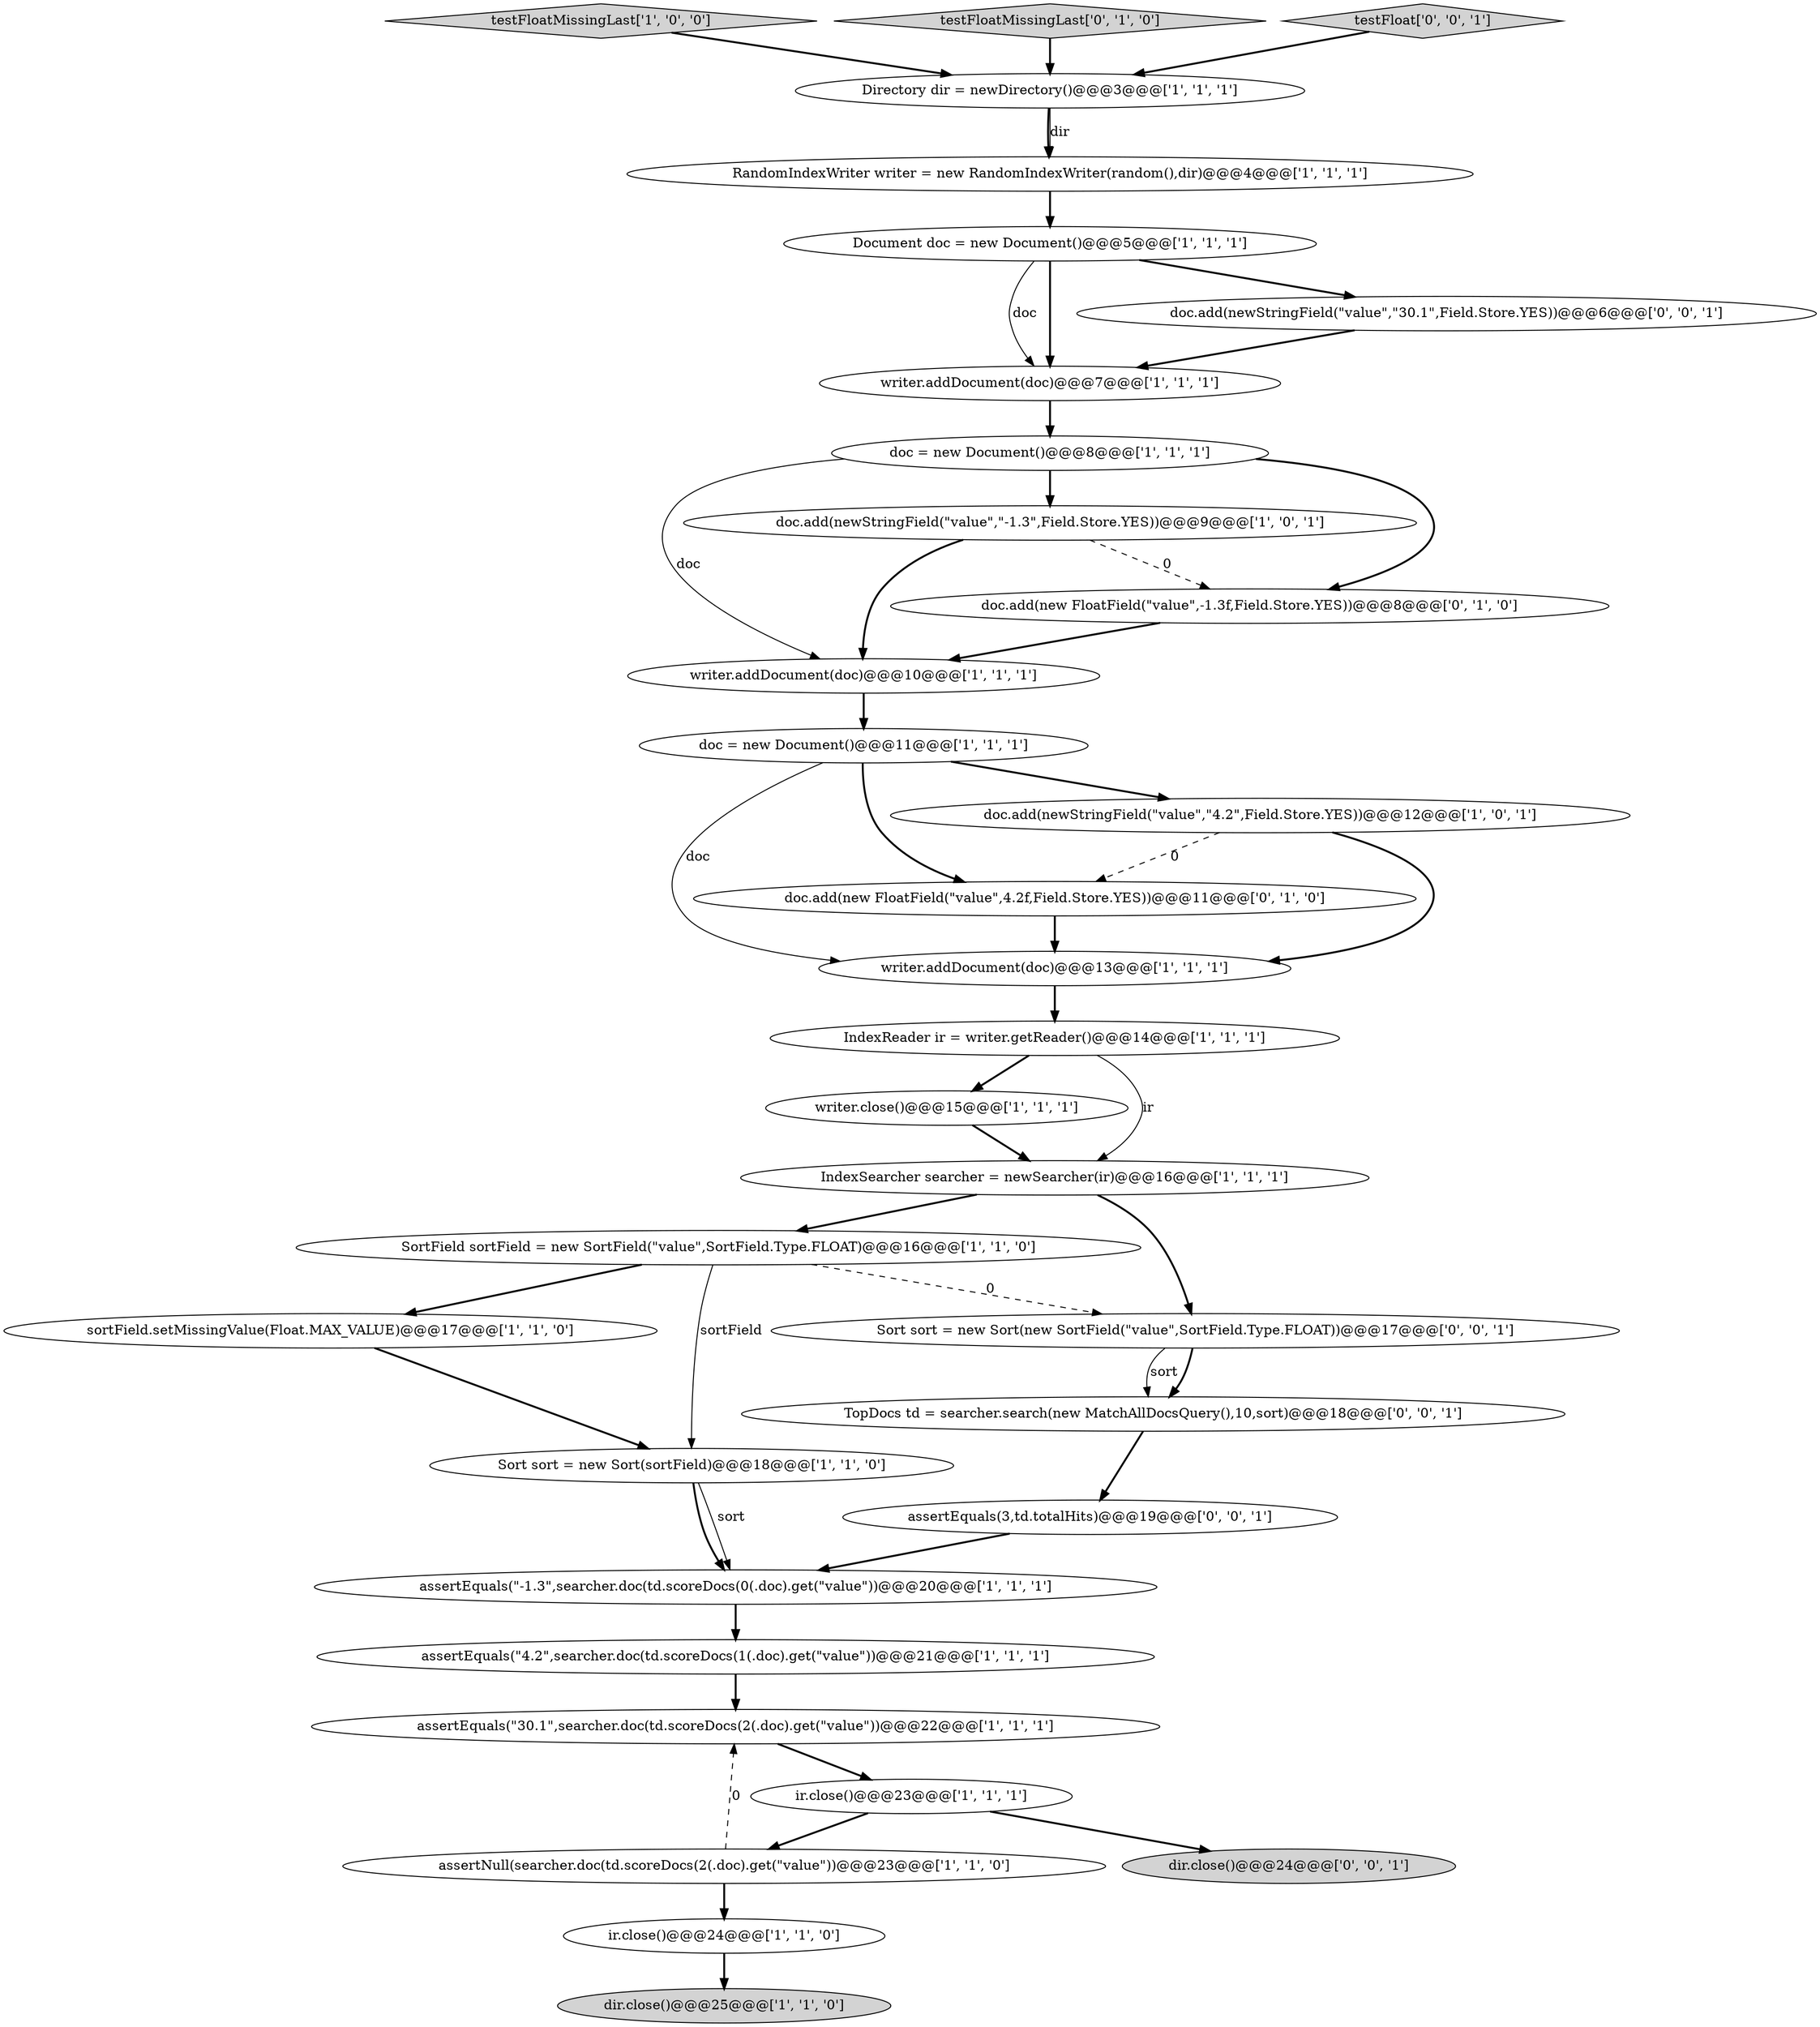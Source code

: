 digraph {
4 [style = filled, label = "writer.addDocument(doc)@@@10@@@['1', '1', '1']", fillcolor = white, shape = ellipse image = "AAA0AAABBB1BBB"];
7 [style = filled, label = "writer.addDocument(doc)@@@7@@@['1', '1', '1']", fillcolor = white, shape = ellipse image = "AAA0AAABBB1BBB"];
6 [style = filled, label = "assertNull(searcher.doc(td.scoreDocs(2(.doc).get(\"value\"))@@@23@@@['1', '1', '0']", fillcolor = white, shape = ellipse image = "AAA0AAABBB1BBB"];
11 [style = filled, label = "Sort sort = new Sort(sortField)@@@18@@@['1', '1', '0']", fillcolor = white, shape = ellipse image = "AAA0AAABBB1BBB"];
21 [style = filled, label = "SortField sortField = new SortField(\"value\",SortField.Type.FLOAT)@@@16@@@['1', '1', '0']", fillcolor = white, shape = ellipse image = "AAA0AAABBB1BBB"];
32 [style = filled, label = "TopDocs td = searcher.search(new MatchAllDocsQuery(),10,sort)@@@18@@@['0', '0', '1']", fillcolor = white, shape = ellipse image = "AAA0AAABBB3BBB"];
26 [style = filled, label = "doc.add(new FloatField(\"value\",4.2f,Field.Store.YES))@@@11@@@['0', '1', '0']", fillcolor = white, shape = ellipse image = "AAA1AAABBB2BBB"];
16 [style = filled, label = "testFloatMissingLast['1', '0', '0']", fillcolor = lightgray, shape = diamond image = "AAA0AAABBB1BBB"];
19 [style = filled, label = "RandomIndexWriter writer = new RandomIndexWriter(random(),dir)@@@4@@@['1', '1', '1']", fillcolor = white, shape = ellipse image = "AAA0AAABBB1BBB"];
1 [style = filled, label = "IndexReader ir = writer.getReader()@@@14@@@['1', '1', '1']", fillcolor = white, shape = ellipse image = "AAA0AAABBB1BBB"];
30 [style = filled, label = "doc.add(newStringField(\"value\",\"30.1\",Field.Store.YES))@@@6@@@['0', '0', '1']", fillcolor = white, shape = ellipse image = "AAA0AAABBB3BBB"];
8 [style = filled, label = "assertEquals(\"4.2\",searcher.doc(td.scoreDocs(1(.doc).get(\"value\"))@@@21@@@['1', '1', '1']", fillcolor = white, shape = ellipse image = "AAA0AAABBB1BBB"];
17 [style = filled, label = "assertEquals(\"-1.3\",searcher.doc(td.scoreDocs(0(.doc).get(\"value\"))@@@20@@@['1', '1', '1']", fillcolor = white, shape = ellipse image = "AAA0AAABBB1BBB"];
14 [style = filled, label = "writer.close()@@@15@@@['1', '1', '1']", fillcolor = white, shape = ellipse image = "AAA0AAABBB1BBB"];
20 [style = filled, label = "IndexSearcher searcher = newSearcher(ir)@@@16@@@['1', '1', '1']", fillcolor = white, shape = ellipse image = "AAA0AAABBB1BBB"];
2 [style = filled, label = "Document doc = new Document()@@@5@@@['1', '1', '1']", fillcolor = white, shape = ellipse image = "AAA0AAABBB1BBB"];
5 [style = filled, label = "doc.add(newStringField(\"value\",\"-1.3\",Field.Store.YES))@@@9@@@['1', '0', '1']", fillcolor = white, shape = ellipse image = "AAA0AAABBB1BBB"];
24 [style = filled, label = "doc.add(new FloatField(\"value\",-1.3f,Field.Store.YES))@@@8@@@['0', '1', '0']", fillcolor = white, shape = ellipse image = "AAA1AAABBB2BBB"];
28 [style = filled, label = "dir.close()@@@24@@@['0', '0', '1']", fillcolor = lightgray, shape = ellipse image = "AAA0AAABBB3BBB"];
18 [style = filled, label = "ir.close()@@@24@@@['1', '1', '0']", fillcolor = white, shape = ellipse image = "AAA0AAABBB1BBB"];
0 [style = filled, label = "doc = new Document()@@@11@@@['1', '1', '1']", fillcolor = white, shape = ellipse image = "AAA0AAABBB1BBB"];
31 [style = filled, label = "assertEquals(3,td.totalHits)@@@19@@@['0', '0', '1']", fillcolor = white, shape = ellipse image = "AAA0AAABBB3BBB"];
9 [style = filled, label = "assertEquals(\"30.1\",searcher.doc(td.scoreDocs(2(.doc).get(\"value\"))@@@22@@@['1', '1', '1']", fillcolor = white, shape = ellipse image = "AAA0AAABBB1BBB"];
23 [style = filled, label = "writer.addDocument(doc)@@@13@@@['1', '1', '1']", fillcolor = white, shape = ellipse image = "AAA0AAABBB1BBB"];
10 [style = filled, label = "dir.close()@@@25@@@['1', '1', '0']", fillcolor = lightgray, shape = ellipse image = "AAA0AAABBB1BBB"];
12 [style = filled, label = "sortField.setMissingValue(Float.MAX_VALUE)@@@17@@@['1', '1', '0']", fillcolor = white, shape = ellipse image = "AAA0AAABBB1BBB"];
25 [style = filled, label = "testFloatMissingLast['0', '1', '0']", fillcolor = lightgray, shape = diamond image = "AAA0AAABBB2BBB"];
15 [style = filled, label = "doc.add(newStringField(\"value\",\"4.2\",Field.Store.YES))@@@12@@@['1', '0', '1']", fillcolor = white, shape = ellipse image = "AAA0AAABBB1BBB"];
29 [style = filled, label = "Sort sort = new Sort(new SortField(\"value\",SortField.Type.FLOAT))@@@17@@@['0', '0', '1']", fillcolor = white, shape = ellipse image = "AAA0AAABBB3BBB"];
13 [style = filled, label = "ir.close()@@@23@@@['1', '1', '1']", fillcolor = white, shape = ellipse image = "AAA0AAABBB1BBB"];
27 [style = filled, label = "testFloat['0', '0', '1']", fillcolor = lightgray, shape = diamond image = "AAA0AAABBB3BBB"];
22 [style = filled, label = "Directory dir = newDirectory()@@@3@@@['1', '1', '1']", fillcolor = white, shape = ellipse image = "AAA0AAABBB1BBB"];
3 [style = filled, label = "doc = new Document()@@@8@@@['1', '1', '1']", fillcolor = white, shape = ellipse image = "AAA0AAABBB1BBB"];
22->19 [style = bold, label=""];
3->24 [style = bold, label=""];
6->18 [style = bold, label=""];
11->17 [style = solid, label="sort"];
8->9 [style = bold, label=""];
5->24 [style = dashed, label="0"];
2->7 [style = solid, label="doc"];
2->7 [style = bold, label=""];
23->1 [style = bold, label=""];
3->4 [style = solid, label="doc"];
15->23 [style = bold, label=""];
24->4 [style = bold, label=""];
9->13 [style = bold, label=""];
13->6 [style = bold, label=""];
1->20 [style = solid, label="ir"];
13->28 [style = bold, label=""];
16->22 [style = bold, label=""];
6->9 [style = dashed, label="0"];
11->17 [style = bold, label=""];
1->14 [style = bold, label=""];
3->5 [style = bold, label=""];
5->4 [style = bold, label=""];
21->12 [style = bold, label=""];
27->22 [style = bold, label=""];
7->3 [style = bold, label=""];
20->21 [style = bold, label=""];
0->15 [style = bold, label=""];
29->32 [style = bold, label=""];
31->17 [style = bold, label=""];
30->7 [style = bold, label=""];
32->31 [style = bold, label=""];
18->10 [style = bold, label=""];
0->26 [style = bold, label=""];
0->23 [style = solid, label="doc"];
21->11 [style = solid, label="sortField"];
2->30 [style = bold, label=""];
17->8 [style = bold, label=""];
20->29 [style = bold, label=""];
26->23 [style = bold, label=""];
12->11 [style = bold, label=""];
22->19 [style = solid, label="dir"];
19->2 [style = bold, label=""];
25->22 [style = bold, label=""];
15->26 [style = dashed, label="0"];
21->29 [style = dashed, label="0"];
29->32 [style = solid, label="sort"];
14->20 [style = bold, label=""];
4->0 [style = bold, label=""];
}
